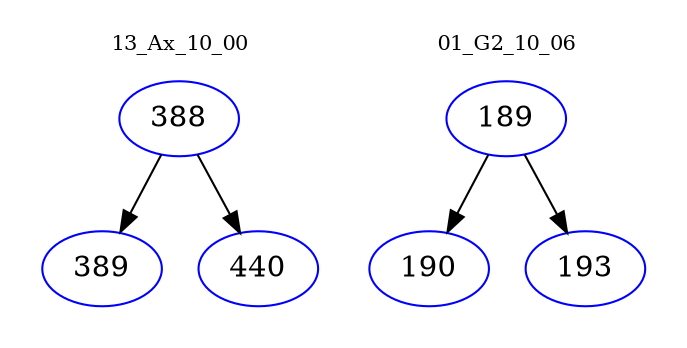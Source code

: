 digraph{
subgraph cluster_0 {
color = white
label = "13_Ax_10_00";
fontsize=10;
T0_388 [label="388", color="blue"]
T0_388 -> T0_389 [color="black"]
T0_389 [label="389", color="blue"]
T0_388 -> T0_440 [color="black"]
T0_440 [label="440", color="blue"]
}
subgraph cluster_1 {
color = white
label = "01_G2_10_06";
fontsize=10;
T1_189 [label="189", color="blue"]
T1_189 -> T1_190 [color="black"]
T1_190 [label="190", color="blue"]
T1_189 -> T1_193 [color="black"]
T1_193 [label="193", color="blue"]
}
}
